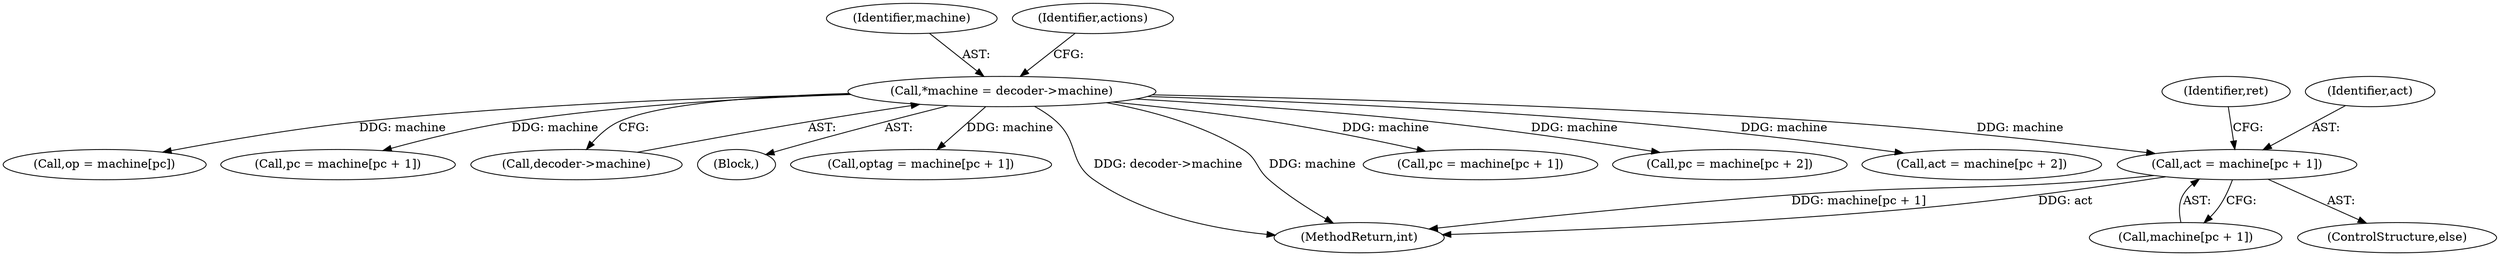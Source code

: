 digraph "0_linux_0d62e9dd6da45bbf0f33a8617afc5fe774c8f45f@array" {
"1000801" [label="(Call,act = machine[pc + 1])"];
"1000118" [label="(Call,*machine = decoder->machine)"];
"1000801" [label="(Call,act = machine[pc + 1])"];
"1000800" [label="(ControlStructure,else)"];
"1000595" [label="(Call,pc = machine[pc + 2])"];
"1000119" [label="(Identifier,machine)"];
"1000803" [label="(Call,machine[pc + 1])"];
"1000793" [label="(Call,act = machine[pc + 2])"];
"1000204" [label="(Call,op = machine[pc])"];
"1000759" [label="(Call,pc = machine[pc + 1])"];
"1000120" [label="(Call,decoder->machine)"];
"1000125" [label="(Identifier,actions)"];
"1000809" [label="(Identifier,ret)"];
"1000116" [label="(Block,)"];
"1000289" [label="(Call,optag = machine[pc + 1])"];
"1000118" [label="(Call,*machine = decoder->machine)"];
"1000964" [label="(MethodReturn,int)"];
"1000717" [label="(Call,pc = machine[pc + 1])"];
"1000802" [label="(Identifier,act)"];
"1000801" -> "1000800"  [label="AST: "];
"1000801" -> "1000803"  [label="CFG: "];
"1000802" -> "1000801"  [label="AST: "];
"1000803" -> "1000801"  [label="AST: "];
"1000809" -> "1000801"  [label="CFG: "];
"1000801" -> "1000964"  [label="DDG: machine[pc + 1]"];
"1000801" -> "1000964"  [label="DDG: act"];
"1000118" -> "1000801"  [label="DDG: machine"];
"1000118" -> "1000116"  [label="AST: "];
"1000118" -> "1000120"  [label="CFG: "];
"1000119" -> "1000118"  [label="AST: "];
"1000120" -> "1000118"  [label="AST: "];
"1000125" -> "1000118"  [label="CFG: "];
"1000118" -> "1000964"  [label="DDG: decoder->machine"];
"1000118" -> "1000964"  [label="DDG: machine"];
"1000118" -> "1000204"  [label="DDG: machine"];
"1000118" -> "1000289"  [label="DDG: machine"];
"1000118" -> "1000595"  [label="DDG: machine"];
"1000118" -> "1000717"  [label="DDG: machine"];
"1000118" -> "1000759"  [label="DDG: machine"];
"1000118" -> "1000793"  [label="DDG: machine"];
}
